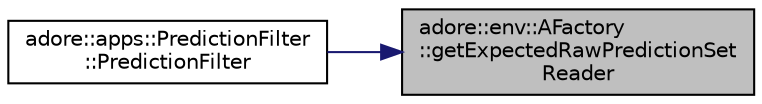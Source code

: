 digraph "adore::env::AFactory::getExpectedRawPredictionSetReader"
{
 // LATEX_PDF_SIZE
  edge [fontname="Helvetica",fontsize="10",labelfontname="Helvetica",labelfontsize="10"];
  node [fontname="Helvetica",fontsize="10",shape=record];
  rankdir="RL";
  Node1 [label="adore::env::AFactory\l::getExpectedRawPredictionSet\lReader",height=0.2,width=0.4,color="black", fillcolor="grey75", style="filled", fontcolor="black",tooltip=" "];
  Node1 -> Node2 [dir="back",color="midnightblue",fontsize="10",style="solid",fontname="Helvetica"];
  Node2 [label="adore::apps::PredictionFilter\l::PredictionFilter",height=0.2,width=0.4,color="black", fillcolor="white", style="filled",URL="$classadore_1_1apps_1_1PredictionFilter.html#af07a47d27251c4b6469be28ff859e1b2",tooltip=" "];
}
